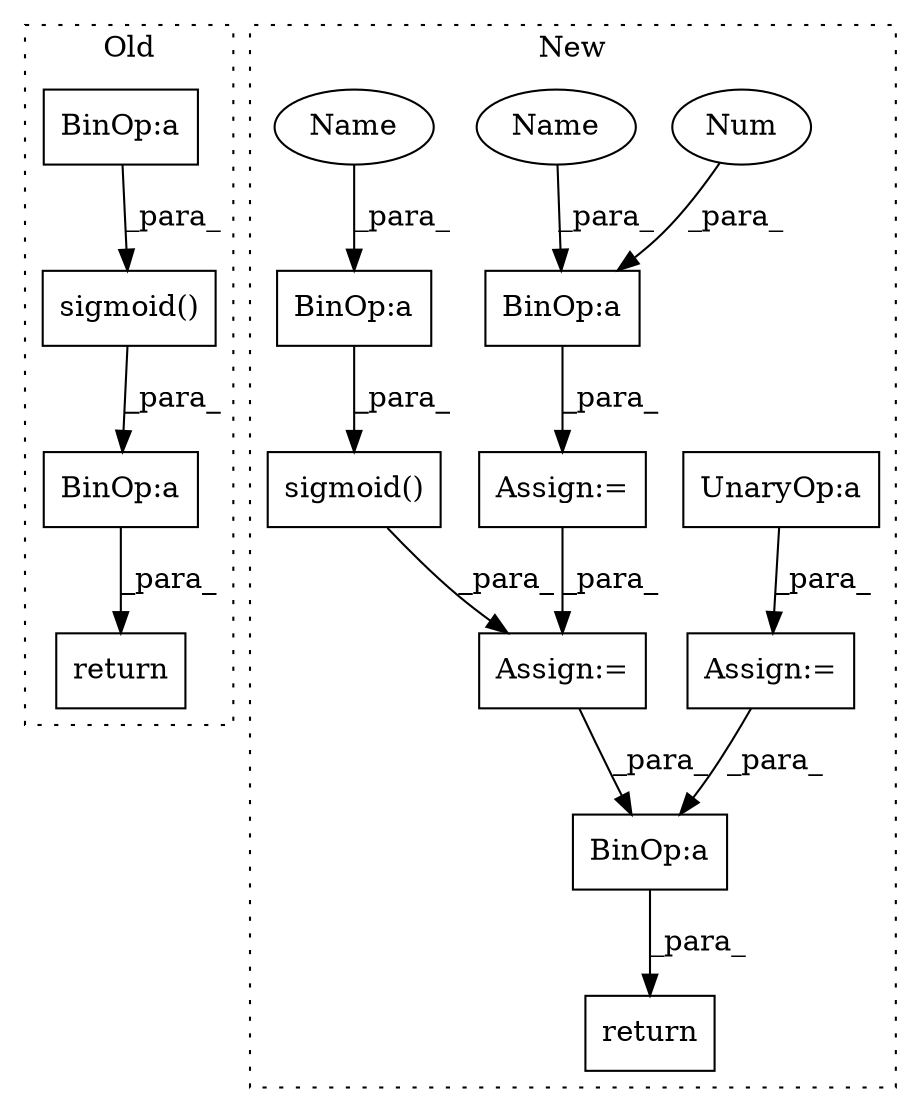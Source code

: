 digraph G {
subgraph cluster0 {
1 [label="return" a="93" s="3641" l="7" shape="box"];
7 [label="sigmoid()" a="75" s="3605,3629" l="14,1" shape="box"];
8 [label="BinOp:a" a="82" s="3624" l="4" shape="box"];
12 [label="BinOp:a" a="82" s="3579" l="3" shape="box"];
label = "Old";
style="dotted";
}
subgraph cluster1 {
2 [label="sigmoid()" a="75" s="5310,5329" l="14,1" shape="box"];
3 [label="return" a="93" s="5686" l="7" shape="box"];
4 [label="Assign:=" a="68" s="5101" l="3" shape="box"];
5 [label="Assign:=" a="68" s="5307" l="3" shape="box"];
6 [label="Assign:=" a="68" s="5258" l="3" shape="box"];
9 [label="BinOp:a" a="82" s="5221" l="3" shape="box"];
10 [label="UnaryOp:a" a="61" s="5104" l="14" shape="box"];
11 [label="BinOp:a" a="82" s="5654" l="3" shape="box"];
13 [label="BinOp:a" a="82" s="5288" l="4" shape="box"];
14 [label="Num" a="76" s="5292" l="1" shape="ellipse"];
15 [label="Name" a="87" s="5275" l="13" shape="ellipse"];
16 [label="Name" a="87" s="5224" l="13" shape="ellipse"];
label = "New";
style="dotted";
}
2 -> 5 [label="_para_"];
4 -> 11 [label="_para_"];
5 -> 11 [label="_para_"];
6 -> 5 [label="_para_"];
7 -> 12 [label="_para_"];
8 -> 7 [label="_para_"];
9 -> 2 [label="_para_"];
10 -> 4 [label="_para_"];
11 -> 3 [label="_para_"];
12 -> 1 [label="_para_"];
13 -> 6 [label="_para_"];
14 -> 13 [label="_para_"];
15 -> 13 [label="_para_"];
16 -> 9 [label="_para_"];
}